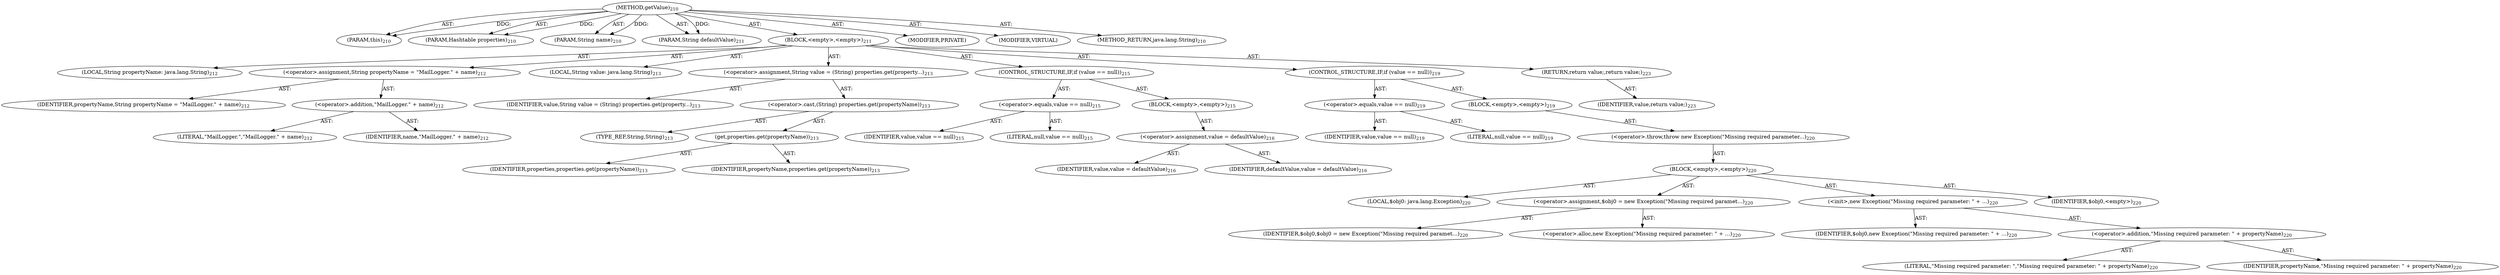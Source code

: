 digraph "getValue" {  
"111669149698" [label = <(METHOD,getValue)<SUB>210</SUB>> ]
"115964116997" [label = <(PARAM,this)<SUB>210</SUB>> ]
"115964116998" [label = <(PARAM,Hashtable properties)<SUB>210</SUB>> ]
"115964116999" [label = <(PARAM,String name)<SUB>210</SUB>> ]
"115964117000" [label = <(PARAM,String defaultValue)<SUB>211</SUB>> ]
"25769803791" [label = <(BLOCK,&lt;empty&gt;,&lt;empty&gt;)<SUB>211</SUB>> ]
"94489280532" [label = <(LOCAL,String propertyName: java.lang.String)<SUB>212</SUB>> ]
"30064771156" [label = <(&lt;operator&gt;.assignment,String propertyName = &quot;MailLogger.&quot; + name)<SUB>212</SUB>> ]
"68719476843" [label = <(IDENTIFIER,propertyName,String propertyName = &quot;MailLogger.&quot; + name)<SUB>212</SUB>> ]
"30064771157" [label = <(&lt;operator&gt;.addition,&quot;MailLogger.&quot; + name)<SUB>212</SUB>> ]
"90194313248" [label = <(LITERAL,&quot;MailLogger.&quot;,&quot;MailLogger.&quot; + name)<SUB>212</SUB>> ]
"68719476844" [label = <(IDENTIFIER,name,&quot;MailLogger.&quot; + name)<SUB>212</SUB>> ]
"94489280533" [label = <(LOCAL,String value: java.lang.String)<SUB>213</SUB>> ]
"30064771158" [label = <(&lt;operator&gt;.assignment,String value = (String) properties.get(property...)<SUB>213</SUB>> ]
"68719476845" [label = <(IDENTIFIER,value,String value = (String) properties.get(property...)<SUB>213</SUB>> ]
"30064771159" [label = <(&lt;operator&gt;.cast,(String) properties.get(propertyName))<SUB>213</SUB>> ]
"180388626434" [label = <(TYPE_REF,String,String)<SUB>213</SUB>> ]
"30064771160" [label = <(get,properties.get(propertyName))<SUB>213</SUB>> ]
"68719476846" [label = <(IDENTIFIER,properties,properties.get(propertyName))<SUB>213</SUB>> ]
"68719476847" [label = <(IDENTIFIER,propertyName,properties.get(propertyName))<SUB>213</SUB>> ]
"47244640269" [label = <(CONTROL_STRUCTURE,IF,if (value == null))<SUB>215</SUB>> ]
"30064771161" [label = <(&lt;operator&gt;.equals,value == null)<SUB>215</SUB>> ]
"68719476848" [label = <(IDENTIFIER,value,value == null)<SUB>215</SUB>> ]
"90194313249" [label = <(LITERAL,null,value == null)<SUB>215</SUB>> ]
"25769803792" [label = <(BLOCK,&lt;empty&gt;,&lt;empty&gt;)<SUB>215</SUB>> ]
"30064771162" [label = <(&lt;operator&gt;.assignment,value = defaultValue)<SUB>216</SUB>> ]
"68719476849" [label = <(IDENTIFIER,value,value = defaultValue)<SUB>216</SUB>> ]
"68719476850" [label = <(IDENTIFIER,defaultValue,value = defaultValue)<SUB>216</SUB>> ]
"47244640270" [label = <(CONTROL_STRUCTURE,IF,if (value == null))<SUB>219</SUB>> ]
"30064771163" [label = <(&lt;operator&gt;.equals,value == null)<SUB>219</SUB>> ]
"68719476851" [label = <(IDENTIFIER,value,value == null)<SUB>219</SUB>> ]
"90194313250" [label = <(LITERAL,null,value == null)<SUB>219</SUB>> ]
"25769803793" [label = <(BLOCK,&lt;empty&gt;,&lt;empty&gt;)<SUB>219</SUB>> ]
"30064771164" [label = <(&lt;operator&gt;.throw,throw new Exception(&quot;Missing required parameter...)<SUB>220</SUB>> ]
"25769803794" [label = <(BLOCK,&lt;empty&gt;,&lt;empty&gt;)<SUB>220</SUB>> ]
"94489280534" [label = <(LOCAL,$obj0: java.lang.Exception)<SUB>220</SUB>> ]
"30064771165" [label = <(&lt;operator&gt;.assignment,$obj0 = new Exception(&quot;Missing required paramet...)<SUB>220</SUB>> ]
"68719476852" [label = <(IDENTIFIER,$obj0,$obj0 = new Exception(&quot;Missing required paramet...)<SUB>220</SUB>> ]
"30064771166" [label = <(&lt;operator&gt;.alloc,new Exception(&quot;Missing required parameter: &quot; + ...)<SUB>220</SUB>> ]
"30064771167" [label = <(&lt;init&gt;,new Exception(&quot;Missing required parameter: &quot; + ...)<SUB>220</SUB>> ]
"68719476853" [label = <(IDENTIFIER,$obj0,new Exception(&quot;Missing required parameter: &quot; + ...)<SUB>220</SUB>> ]
"30064771168" [label = <(&lt;operator&gt;.addition,&quot;Missing required parameter: &quot; + propertyName)<SUB>220</SUB>> ]
"90194313251" [label = <(LITERAL,&quot;Missing required parameter: &quot;,&quot;Missing required parameter: &quot; + propertyName)<SUB>220</SUB>> ]
"68719476854" [label = <(IDENTIFIER,propertyName,&quot;Missing required parameter: &quot; + propertyName)<SUB>220</SUB>> ]
"68719476855" [label = <(IDENTIFIER,$obj0,&lt;empty&gt;)<SUB>220</SUB>> ]
"146028888065" [label = <(RETURN,return value;,return value;)<SUB>223</SUB>> ]
"68719476856" [label = <(IDENTIFIER,value,return value;)<SUB>223</SUB>> ]
"133143986181" [label = <(MODIFIER,PRIVATE)> ]
"133143986182" [label = <(MODIFIER,VIRTUAL)> ]
"128849018882" [label = <(METHOD_RETURN,java.lang.String)<SUB>210</SUB>> ]
  "111669149698" -> "115964116997"  [ label = "AST: "] 
  "111669149698" -> "115964116998"  [ label = "AST: "] 
  "111669149698" -> "115964116999"  [ label = "AST: "] 
  "111669149698" -> "115964117000"  [ label = "AST: "] 
  "111669149698" -> "25769803791"  [ label = "AST: "] 
  "111669149698" -> "133143986181"  [ label = "AST: "] 
  "111669149698" -> "133143986182"  [ label = "AST: "] 
  "111669149698" -> "128849018882"  [ label = "AST: "] 
  "25769803791" -> "94489280532"  [ label = "AST: "] 
  "25769803791" -> "30064771156"  [ label = "AST: "] 
  "25769803791" -> "94489280533"  [ label = "AST: "] 
  "25769803791" -> "30064771158"  [ label = "AST: "] 
  "25769803791" -> "47244640269"  [ label = "AST: "] 
  "25769803791" -> "47244640270"  [ label = "AST: "] 
  "25769803791" -> "146028888065"  [ label = "AST: "] 
  "30064771156" -> "68719476843"  [ label = "AST: "] 
  "30064771156" -> "30064771157"  [ label = "AST: "] 
  "30064771157" -> "90194313248"  [ label = "AST: "] 
  "30064771157" -> "68719476844"  [ label = "AST: "] 
  "30064771158" -> "68719476845"  [ label = "AST: "] 
  "30064771158" -> "30064771159"  [ label = "AST: "] 
  "30064771159" -> "180388626434"  [ label = "AST: "] 
  "30064771159" -> "30064771160"  [ label = "AST: "] 
  "30064771160" -> "68719476846"  [ label = "AST: "] 
  "30064771160" -> "68719476847"  [ label = "AST: "] 
  "47244640269" -> "30064771161"  [ label = "AST: "] 
  "47244640269" -> "25769803792"  [ label = "AST: "] 
  "30064771161" -> "68719476848"  [ label = "AST: "] 
  "30064771161" -> "90194313249"  [ label = "AST: "] 
  "25769803792" -> "30064771162"  [ label = "AST: "] 
  "30064771162" -> "68719476849"  [ label = "AST: "] 
  "30064771162" -> "68719476850"  [ label = "AST: "] 
  "47244640270" -> "30064771163"  [ label = "AST: "] 
  "47244640270" -> "25769803793"  [ label = "AST: "] 
  "30064771163" -> "68719476851"  [ label = "AST: "] 
  "30064771163" -> "90194313250"  [ label = "AST: "] 
  "25769803793" -> "30064771164"  [ label = "AST: "] 
  "30064771164" -> "25769803794"  [ label = "AST: "] 
  "25769803794" -> "94489280534"  [ label = "AST: "] 
  "25769803794" -> "30064771165"  [ label = "AST: "] 
  "25769803794" -> "30064771167"  [ label = "AST: "] 
  "25769803794" -> "68719476855"  [ label = "AST: "] 
  "30064771165" -> "68719476852"  [ label = "AST: "] 
  "30064771165" -> "30064771166"  [ label = "AST: "] 
  "30064771167" -> "68719476853"  [ label = "AST: "] 
  "30064771167" -> "30064771168"  [ label = "AST: "] 
  "30064771168" -> "90194313251"  [ label = "AST: "] 
  "30064771168" -> "68719476854"  [ label = "AST: "] 
  "146028888065" -> "68719476856"  [ label = "AST: "] 
  "111669149698" -> "115964116997"  [ label = "DDG: "] 
  "111669149698" -> "115964116998"  [ label = "DDG: "] 
  "111669149698" -> "115964116999"  [ label = "DDG: "] 
  "111669149698" -> "115964117000"  [ label = "DDG: "] 
}
